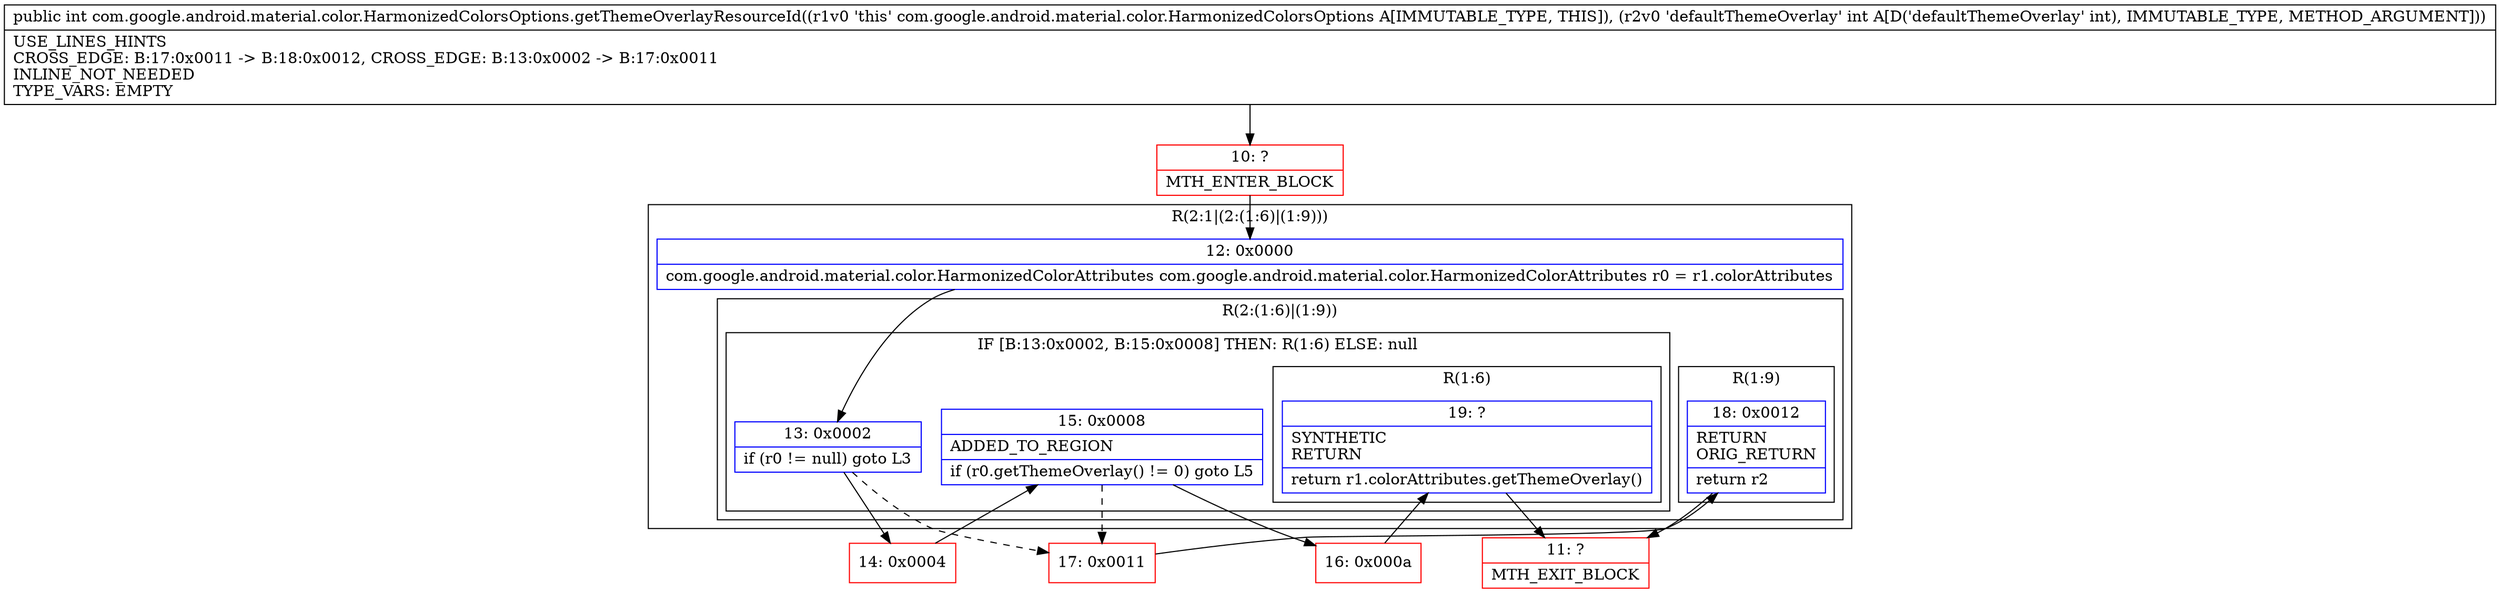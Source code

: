 digraph "CFG forcom.google.android.material.color.HarmonizedColorsOptions.getThemeOverlayResourceId(I)I" {
subgraph cluster_Region_1320016996 {
label = "R(2:1|(2:(1:6)|(1:9)))";
node [shape=record,color=blue];
Node_12 [shape=record,label="{12\:\ 0x0000|com.google.android.material.color.HarmonizedColorAttributes com.google.android.material.color.HarmonizedColorAttributes r0 = r1.colorAttributes\l}"];
subgraph cluster_Region_257949927 {
label = "R(2:(1:6)|(1:9))";
node [shape=record,color=blue];
subgraph cluster_IfRegion_449147024 {
label = "IF [B:13:0x0002, B:15:0x0008] THEN: R(1:6) ELSE: null";
node [shape=record,color=blue];
Node_13 [shape=record,label="{13\:\ 0x0002|if (r0 != null) goto L3\l}"];
Node_15 [shape=record,label="{15\:\ 0x0008|ADDED_TO_REGION\l|if (r0.getThemeOverlay() != 0) goto L5\l}"];
subgraph cluster_Region_51132204 {
label = "R(1:6)";
node [shape=record,color=blue];
Node_19 [shape=record,label="{19\:\ ?|SYNTHETIC\lRETURN\l|return r1.colorAttributes.getThemeOverlay()\l}"];
}
}
subgraph cluster_Region_978553546 {
label = "R(1:9)";
node [shape=record,color=blue];
Node_18 [shape=record,label="{18\:\ 0x0012|RETURN\lORIG_RETURN\l|return r2\l}"];
}
}
}
Node_10 [shape=record,color=red,label="{10\:\ ?|MTH_ENTER_BLOCK\l}"];
Node_14 [shape=record,color=red,label="{14\:\ 0x0004}"];
Node_16 [shape=record,color=red,label="{16\:\ 0x000a}"];
Node_11 [shape=record,color=red,label="{11\:\ ?|MTH_EXIT_BLOCK\l}"];
Node_17 [shape=record,color=red,label="{17\:\ 0x0011}"];
MethodNode[shape=record,label="{public int com.google.android.material.color.HarmonizedColorsOptions.getThemeOverlayResourceId((r1v0 'this' com.google.android.material.color.HarmonizedColorsOptions A[IMMUTABLE_TYPE, THIS]), (r2v0 'defaultThemeOverlay' int A[D('defaultThemeOverlay' int), IMMUTABLE_TYPE, METHOD_ARGUMENT]))  | USE_LINES_HINTS\lCROSS_EDGE: B:17:0x0011 \-\> B:18:0x0012, CROSS_EDGE: B:13:0x0002 \-\> B:17:0x0011\lINLINE_NOT_NEEDED\lTYPE_VARS: EMPTY\l}"];
MethodNode -> Node_10;Node_12 -> Node_13;
Node_13 -> Node_14;
Node_13 -> Node_17[style=dashed];
Node_15 -> Node_16;
Node_15 -> Node_17[style=dashed];
Node_19 -> Node_11;
Node_18 -> Node_11;
Node_10 -> Node_12;
Node_14 -> Node_15;
Node_16 -> Node_19;
Node_17 -> Node_18;
}

